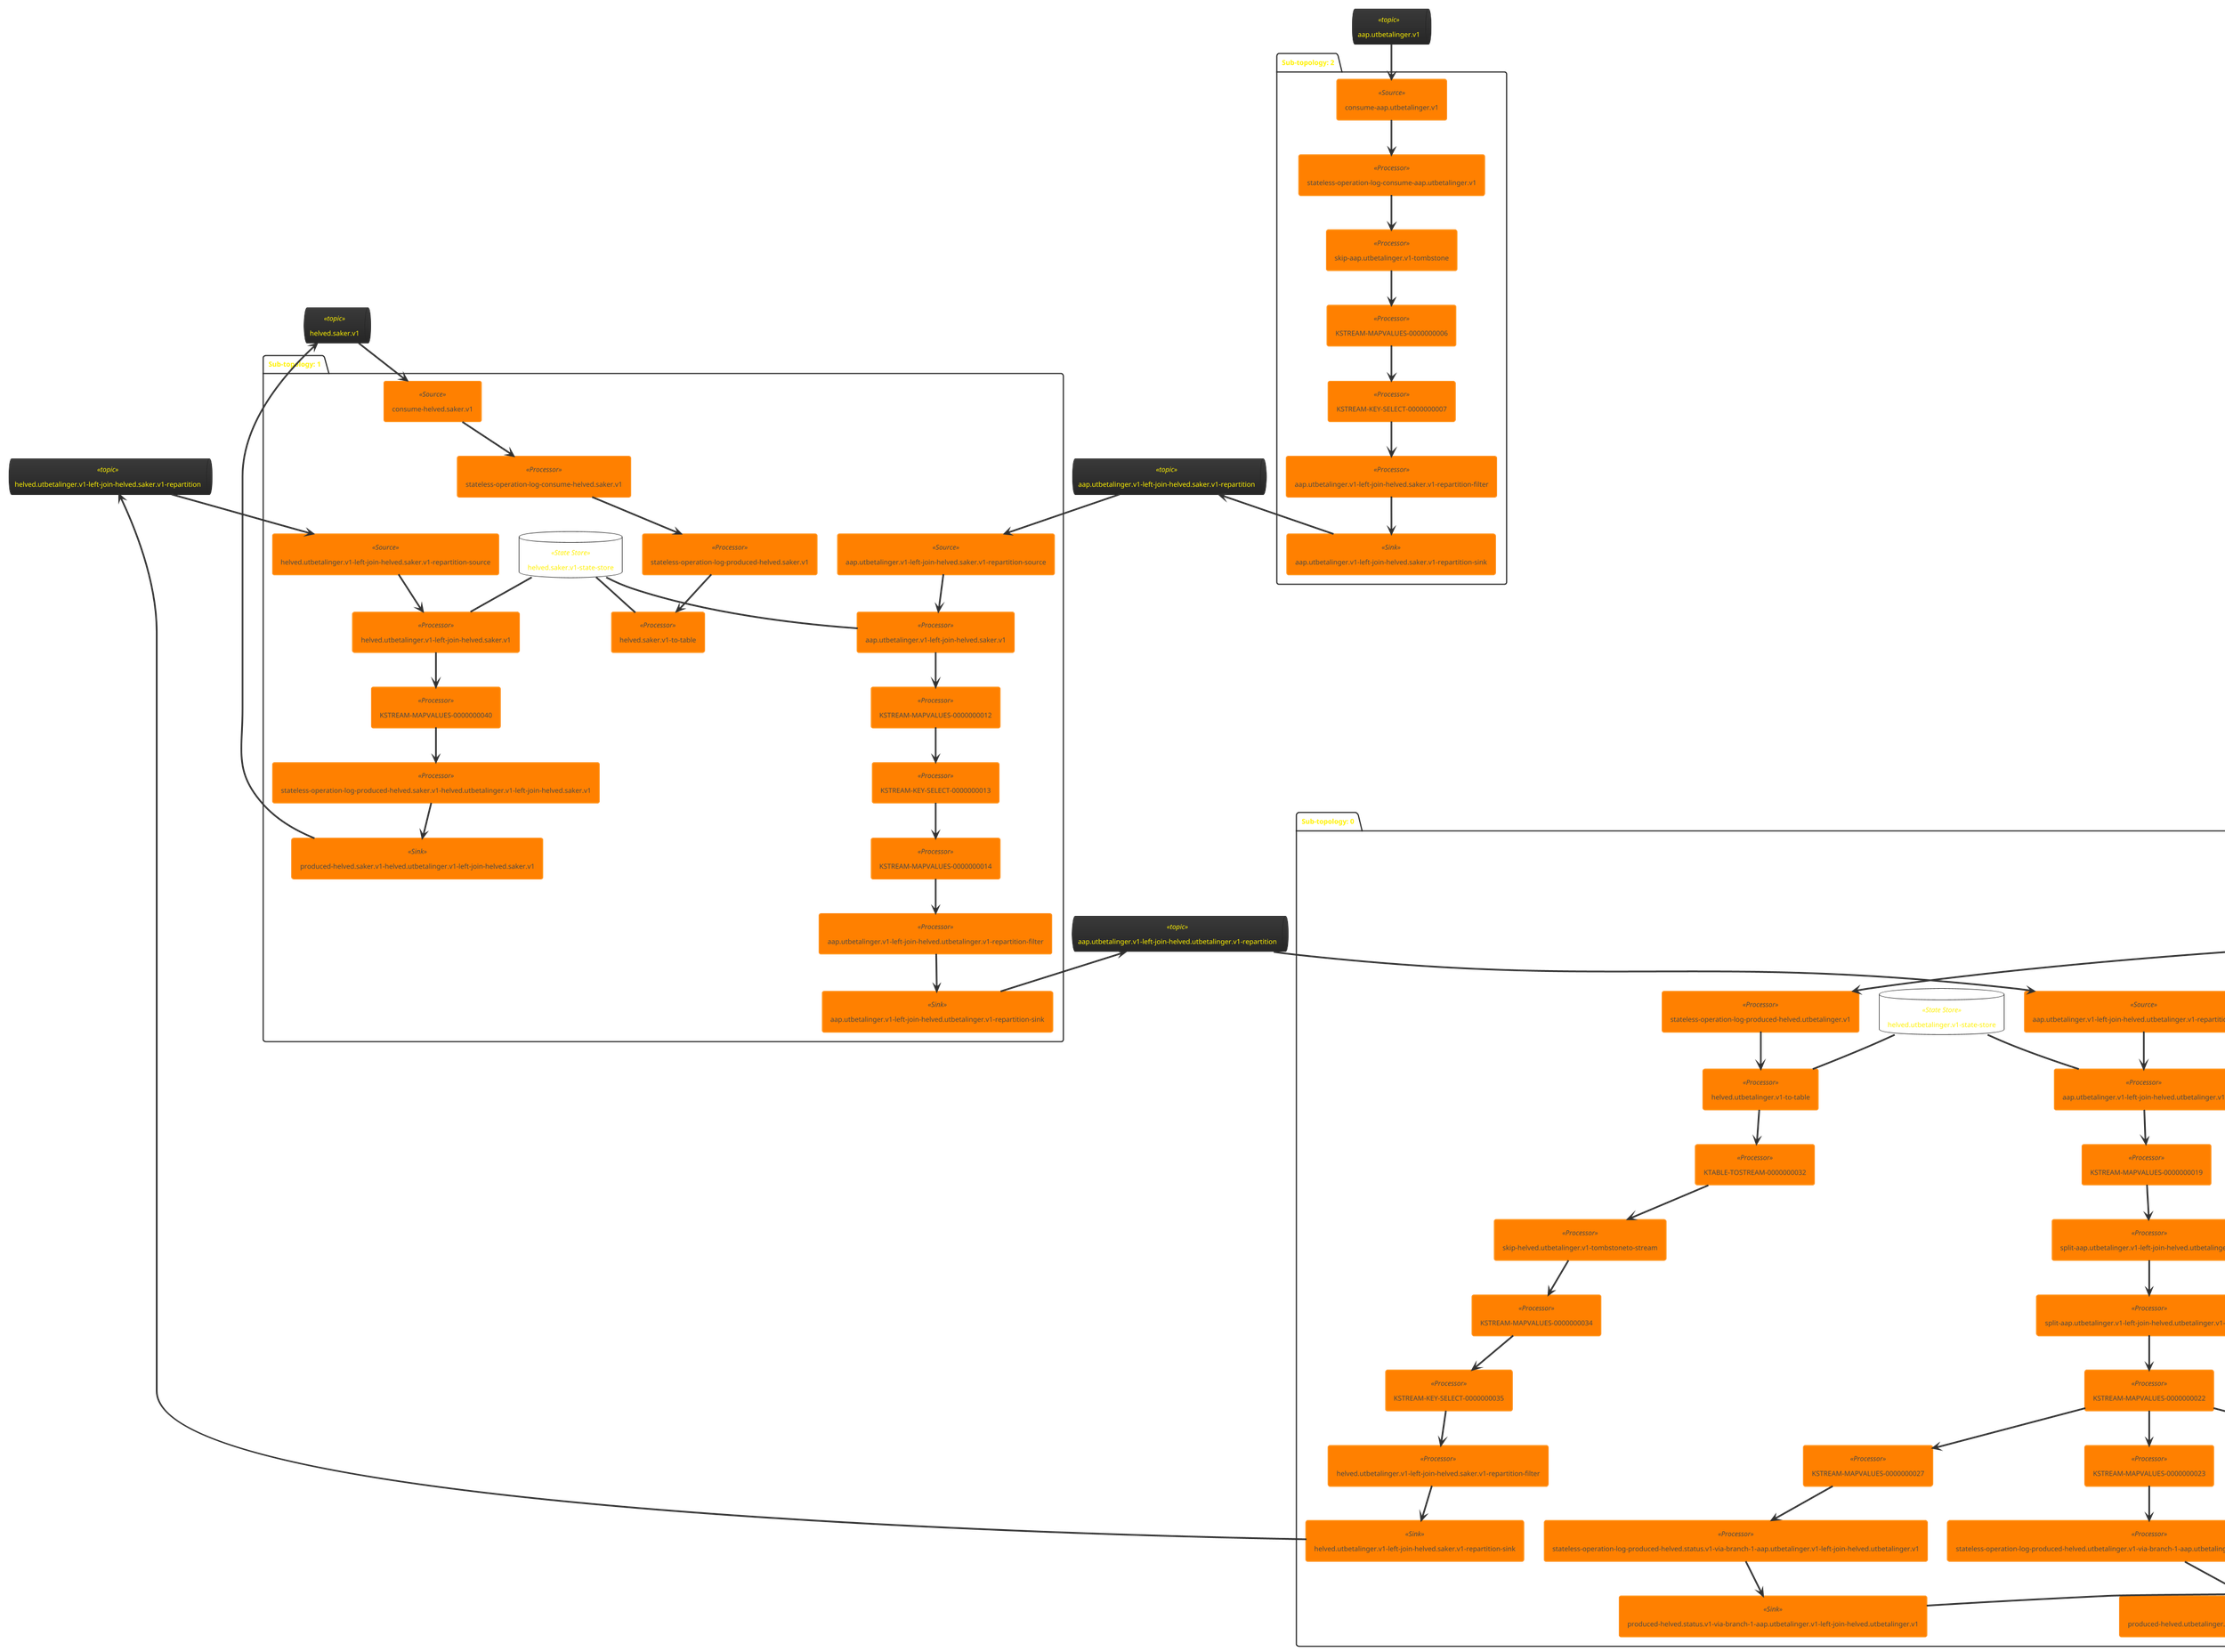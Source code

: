 @startuml
!theme black-knight
queue "helved.utbetalinger.v1-left-join-helved.saker.v1-repartition" <<topic>> as helved_utbetalinger_v1_left_join_helved_saker_v1_repartition
queue "helved.oppdrag.v1" <<topic>> as helved_oppdrag_v1
queue "helved.status.v1" <<topic>> as helved_status_v1
queue "helved.utbetalinger.v1" <<topic>> as helved_utbetalinger_v1
queue "aap.utbetalinger.v1-left-join-helved.utbetalinger.v1-repartition" <<topic>> as aap_utbetalinger_v1_left_join_helved_utbetalinger_v1_repartition
queue "helved.saker.v1" <<topic>> as helved_saker_v1
queue "aap.utbetalinger.v1-left-join-helved.saker.v1-repartition" <<topic>> as aap_utbetalinger_v1_left_join_helved_saker_v1_repartition
queue "aap.utbetalinger.v1" <<topic>> as aap_utbetalinger_v1
package "Sub-topology: 0" {
	database "helved.utbetalinger.v1-state-store" <<State Store>> as helved_utbetalinger_v1_state_store
	agent "aap.utbetalinger.v1-left-join-helved.utbetalinger.v1-repartition-source" <<Source>> as aap_utbetalinger_v1_left_join_helved_utbetalinger_v1_repartition_source
	agent "aap.utbetalinger.v1-left-join-helved.utbetalinger.v1" <<Processor>> as aap_utbetalinger_v1_left_join_helved_utbetalinger_v1
	agent "KSTREAM-MAPVALUES-0000000019" <<Processor>> as KSTREAM_MAPVALUES_0000000019
	agent "split-aap.utbetalinger.v1-left-join-helved.utbetalinger.v1" <<Processor>> as split_aap_utbetalinger_v1_left_join_helved_utbetalinger_v1
	agent "split-aap.utbetalinger.v1-left-join-helved.utbetalinger.v1-branch-1" <<Processor>> as split_aap_utbetalinger_v1_left_join_helved_utbetalinger_v1_branch_1
	agent "KSTREAM-MAPVALUES-0000000022" <<Processor>> as KSTREAM_MAPVALUES_0000000022
	agent "consume-helved.utbetalinger.v1" <<Source>> as consume_helved_utbetalinger_v1
	agent "stateless-operation-log-consume-helved.utbetalinger.v1" <<Processor>> as stateless_operation_log_consume_helved_utbetalinger_v1
	agent "stateless-operation-log-produced-helved.utbetalinger.v1" <<Processor>> as stateless_operation_log_produced_helved_utbetalinger_v1
	agent "helved.utbetalinger.v1-to-table" <<Processor>> as helved_utbetalinger_v1_to_table
	agent "KTABLE-TOSTREAM-0000000032" <<Processor>> as KTABLE_TOSTREAM_0000000032
	agent "skip-helved.utbetalinger.v1-tombstoneto-stream" <<Processor>> as skip_helved_utbetalinger_v1_tombstoneto_stream
	agent "KSTREAM-MAPVALUES-0000000034" <<Processor>> as KSTREAM_MAPVALUES_0000000034
	agent "split-aap.utbetalinger.v1-left-join-helved.utbetalinger.v1-branch-default" <<Processor>> as split_aap_utbetalinger_v1_left_join_helved_utbetalinger_v1_branch_default
	agent "KSTREAM-KEY-SELECT-0000000035" <<Processor>> as KSTREAM_KEY_SELECT_0000000035
	agent "KSTREAM-MAPVALUES-0000000023" <<Processor>> as KSTREAM_MAPVALUES_0000000023
	agent "KSTREAM-MAPVALUES-0000000025" <<Processor>> as KSTREAM_MAPVALUES_0000000025
	agent "KSTREAM-MAPVALUES-0000000027" <<Processor>> as KSTREAM_MAPVALUES_0000000027
	agent "KSTREAM-MAPVALUES-0000000030" <<Processor>> as KSTREAM_MAPVALUES_0000000030
	agent "helved.utbetalinger.v1-left-join-helved.saker.v1-repartition-filter" <<Processor>> as helved_utbetalinger_v1_left_join_helved_saker_v1_repartition_filter
	agent "stateless-operation-log-produced-helved.oppdrag.v1-via-branch-1-aap.utbetalinger.v1-left-join-helved.utbetalinger.v1" <<Processor>> as stateless_operation_log_produced_helved_oppdrag_v1_via_branch_1_aap_utbetalinger_v1_left_join_helved_utbetalinger_v1
	agent "stateless-operation-log-produced-helved.status.v1-via-branch-1-aap.utbetalinger.v1-left-join-helved.utbetalinger.v1" <<Processor>> as stateless_operation_log_produced_helved_status_v1_via_branch_1_aap_utbetalinger_v1_left_join_helved_utbetalinger_v1
	agent "stateless-operation-log-produced-helved.status.v1-via-branch-default-aap.utbetalinger.v1-left-join-helved.utbetalinger.v1" <<Processor>> as stateless_operation_log_produced_helved_status_v1_via_branch_default_aap_utbetalinger_v1_left_join_helved_utbetalinger_v1
	agent "stateless-operation-log-produced-helved.utbetalinger.v1-via-branch-1-aap.utbetalinger.v1-left-join-helved.utbetalinger.v1" <<Processor>> as stateless_operation_log_produced_helved_utbetalinger_v1_via_branch_1_aap_utbetalinger_v1_left_join_helved_utbetalinger_v1
	agent "helved.utbetalinger.v1-left-join-helved.saker.v1-repartition-sink" <<Sink>> as helved_utbetalinger_v1_left_join_helved_saker_v1_repartition_sink
	agent "produced-helved.oppdrag.v1-via-branch-1-aap.utbetalinger.v1-left-join-helved.utbetalinger.v1" <<Sink>> as produced_helved_oppdrag_v1_via_branch_1_aap_utbetalinger_v1_left_join_helved_utbetalinger_v1
	agent "produced-helved.status.v1-via-branch-1-aap.utbetalinger.v1-left-join-helved.utbetalinger.v1" <<Sink>> as produced_helved_status_v1_via_branch_1_aap_utbetalinger_v1_left_join_helved_utbetalinger_v1
	agent "produced-helved.status.v1-via-branch-default-aap.utbetalinger.v1-left-join-helved.utbetalinger.v1" <<Sink>> as produced_helved_status_v1_via_branch_default_aap_utbetalinger_v1_left_join_helved_utbetalinger_v1
	agent "produced-helved.utbetalinger.v1-via-branch-1-aap.utbetalinger.v1-left-join-helved.utbetalinger.v1" <<Sink>> as produced_helved_utbetalinger_v1_via_branch_1_aap_utbetalinger_v1_left_join_helved_utbetalinger_v1
	aap_utbetalinger_v1_left_join_helved_utbetalinger_v1_repartition --> aap_utbetalinger_v1_left_join_helved_utbetalinger_v1_repartition_source
	helved_utbetalinger_v1_state_store -- aap_utbetalinger_v1_left_join_helved_utbetalinger_v1
	helved_utbetalinger_v1 --> consume_helved_utbetalinger_v1
	helved_utbetalinger_v1_state_store -- helved_utbetalinger_v1_to_table
	helved_utbetalinger_v1_left_join_helved_saker_v1_repartition <-- helved_utbetalinger_v1_left_join_helved_saker_v1_repartition_sink
	helved_oppdrag_v1 <-- produced_helved_oppdrag_v1_via_branch_1_aap_utbetalinger_v1_left_join_helved_utbetalinger_v1
	helved_status_v1 <-- produced_helved_status_v1_via_branch_1_aap_utbetalinger_v1_left_join_helved_utbetalinger_v1
	helved_status_v1 <-- produced_helved_status_v1_via_branch_default_aap_utbetalinger_v1_left_join_helved_utbetalinger_v1
	helved_utbetalinger_v1 <-- produced_helved_utbetalinger_v1_via_branch_1_aap_utbetalinger_v1_left_join_helved_utbetalinger_v1
	aap_utbetalinger_v1_left_join_helved_utbetalinger_v1_repartition_source --> aap_utbetalinger_v1_left_join_helved_utbetalinger_v1
	aap_utbetalinger_v1_left_join_helved_utbetalinger_v1 --> KSTREAM_MAPVALUES_0000000019
	KSTREAM_MAPVALUES_0000000019 --> split_aap_utbetalinger_v1_left_join_helved_utbetalinger_v1
	split_aap_utbetalinger_v1_left_join_helved_utbetalinger_v1 --> split_aap_utbetalinger_v1_left_join_helved_utbetalinger_v1_branch_1
	split_aap_utbetalinger_v1_left_join_helved_utbetalinger_v1 --> split_aap_utbetalinger_v1_left_join_helved_utbetalinger_v1_branch_default
	split_aap_utbetalinger_v1_left_join_helved_utbetalinger_v1_branch_1 --> KSTREAM_MAPVALUES_0000000022
	KSTREAM_MAPVALUES_0000000022 --> KSTREAM_MAPVALUES_0000000023
	KSTREAM_MAPVALUES_0000000022 --> KSTREAM_MAPVALUES_0000000025
	KSTREAM_MAPVALUES_0000000022 --> KSTREAM_MAPVALUES_0000000027
	consume_helved_utbetalinger_v1 --> stateless_operation_log_consume_helved_utbetalinger_v1
	stateless_operation_log_consume_helved_utbetalinger_v1 --> stateless_operation_log_produced_helved_utbetalinger_v1
	stateless_operation_log_produced_helved_utbetalinger_v1 --> helved_utbetalinger_v1_to_table
	helved_utbetalinger_v1_to_table --> KTABLE_TOSTREAM_0000000032
	KTABLE_TOSTREAM_0000000032 --> skip_helved_utbetalinger_v1_tombstoneto_stream
	skip_helved_utbetalinger_v1_tombstoneto_stream --> KSTREAM_MAPVALUES_0000000034
	KSTREAM_MAPVALUES_0000000034 --> KSTREAM_KEY_SELECT_0000000035
	split_aap_utbetalinger_v1_left_join_helved_utbetalinger_v1_branch_default --> KSTREAM_MAPVALUES_0000000030
	KSTREAM_KEY_SELECT_0000000035 --> helved_utbetalinger_v1_left_join_helved_saker_v1_repartition_filter
	KSTREAM_MAPVALUES_0000000023 --> stateless_operation_log_produced_helved_utbetalinger_v1_via_branch_1_aap_utbetalinger_v1_left_join_helved_utbetalinger_v1
	KSTREAM_MAPVALUES_0000000025 --> stateless_operation_log_produced_helved_oppdrag_v1_via_branch_1_aap_utbetalinger_v1_left_join_helved_utbetalinger_v1
	KSTREAM_MAPVALUES_0000000027 --> stateless_operation_log_produced_helved_status_v1_via_branch_1_aap_utbetalinger_v1_left_join_helved_utbetalinger_v1
	KSTREAM_MAPVALUES_0000000030 --> stateless_operation_log_produced_helved_status_v1_via_branch_default_aap_utbetalinger_v1_left_join_helved_utbetalinger_v1
	helved_utbetalinger_v1_left_join_helved_saker_v1_repartition_filter --> helved_utbetalinger_v1_left_join_helved_saker_v1_repartition_sink
	stateless_operation_log_produced_helved_oppdrag_v1_via_branch_1_aap_utbetalinger_v1_left_join_helved_utbetalinger_v1 --> produced_helved_oppdrag_v1_via_branch_1_aap_utbetalinger_v1_left_join_helved_utbetalinger_v1
	stateless_operation_log_produced_helved_status_v1_via_branch_1_aap_utbetalinger_v1_left_join_helved_utbetalinger_v1 --> produced_helved_status_v1_via_branch_1_aap_utbetalinger_v1_left_join_helved_utbetalinger_v1
	stateless_operation_log_produced_helved_status_v1_via_branch_default_aap_utbetalinger_v1_left_join_helved_utbetalinger_v1 --> produced_helved_status_v1_via_branch_default_aap_utbetalinger_v1_left_join_helved_utbetalinger_v1
	stateless_operation_log_produced_helved_utbetalinger_v1_via_branch_1_aap_utbetalinger_v1_left_join_helved_utbetalinger_v1 --> produced_helved_utbetalinger_v1_via_branch_1_aap_utbetalinger_v1_left_join_helved_utbetalinger_v1
}
package "Sub-topology: 1" {
	database "helved.saker.v1-state-store" <<State Store>> as helved_saker_v1_state_store
	agent "aap.utbetalinger.v1-left-join-helved.saker.v1-repartition-source" <<Source>> as aap_utbetalinger_v1_left_join_helved_saker_v1_repartition_source
	agent "aap.utbetalinger.v1-left-join-helved.saker.v1" <<Processor>> as aap_utbetalinger_v1_left_join_helved_saker_v1
	agent "KSTREAM-MAPVALUES-0000000012" <<Processor>> as KSTREAM_MAPVALUES_0000000012
	agent "helved.utbetalinger.v1-left-join-helved.saker.v1-repartition-source" <<Source>> as helved_utbetalinger_v1_left_join_helved_saker_v1_repartition_source
	agent "KSTREAM-KEY-SELECT-0000000013" <<Processor>> as KSTREAM_KEY_SELECT_0000000013
	agent "consume-helved.saker.v1" <<Source>> as consume_helved_saker_v1
	agent "helved.utbetalinger.v1-left-join-helved.saker.v1" <<Processor>> as helved_utbetalinger_v1_left_join_helved_saker_v1
	agent "KSTREAM-MAPVALUES-0000000014" <<Processor>> as KSTREAM_MAPVALUES_0000000014
	agent "KSTREAM-MAPVALUES-0000000040" <<Processor>> as KSTREAM_MAPVALUES_0000000040
	agent "stateless-operation-log-consume-helved.saker.v1" <<Processor>> as stateless_operation_log_consume_helved_saker_v1
	agent "aap.utbetalinger.v1-left-join-helved.utbetalinger.v1-repartition-filter" <<Processor>> as aap_utbetalinger_v1_left_join_helved_utbetalinger_v1_repartition_filter
	agent "stateless-operation-log-produced-helved.saker.v1" <<Processor>> as stateless_operation_log_produced_helved_saker_v1
	agent "stateless-operation-log-produced-helved.saker.v1-helved.utbetalinger.v1-left-join-helved.saker.v1" <<Processor>> as stateless_operation_log_produced_helved_saker_v1_helved_utbetalinger_v1_left_join_helved_saker_v1
	agent "aap.utbetalinger.v1-left-join-helved.utbetalinger.v1-repartition-sink" <<Sink>> as aap_utbetalinger_v1_left_join_helved_utbetalinger_v1_repartition_sink
	agent "helved.saker.v1-to-table" <<Processor>> as helved_saker_v1_to_table
	agent "produced-helved.saker.v1-helved.utbetalinger.v1-left-join-helved.saker.v1" <<Sink>> as produced_helved_saker_v1_helved_utbetalinger_v1_left_join_helved_saker_v1
	aap_utbetalinger_v1_left_join_helved_saker_v1_repartition --> aap_utbetalinger_v1_left_join_helved_saker_v1_repartition_source
	helved_saker_v1_state_store -- aap_utbetalinger_v1_left_join_helved_saker_v1
	helved_utbetalinger_v1_left_join_helved_saker_v1_repartition --> helved_utbetalinger_v1_left_join_helved_saker_v1_repartition_source
	helved_saker_v1 --> consume_helved_saker_v1
	helved_saker_v1_state_store -- helved_utbetalinger_v1_left_join_helved_saker_v1
	aap_utbetalinger_v1_left_join_helved_utbetalinger_v1_repartition <-- aap_utbetalinger_v1_left_join_helved_utbetalinger_v1_repartition_sink
	helved_saker_v1_state_store -- helved_saker_v1_to_table
	helved_saker_v1 <-- produced_helved_saker_v1_helved_utbetalinger_v1_left_join_helved_saker_v1
	aap_utbetalinger_v1_left_join_helved_saker_v1_repartition_source --> aap_utbetalinger_v1_left_join_helved_saker_v1
	aap_utbetalinger_v1_left_join_helved_saker_v1 --> KSTREAM_MAPVALUES_0000000012
	KSTREAM_MAPVALUES_0000000012 --> KSTREAM_KEY_SELECT_0000000013
	helved_utbetalinger_v1_left_join_helved_saker_v1_repartition_source --> helved_utbetalinger_v1_left_join_helved_saker_v1
	KSTREAM_KEY_SELECT_0000000013 --> KSTREAM_MAPVALUES_0000000014
	consume_helved_saker_v1 --> stateless_operation_log_consume_helved_saker_v1
	helved_utbetalinger_v1_left_join_helved_saker_v1 --> KSTREAM_MAPVALUES_0000000040
	KSTREAM_MAPVALUES_0000000014 --> aap_utbetalinger_v1_left_join_helved_utbetalinger_v1_repartition_filter
	KSTREAM_MAPVALUES_0000000040 --> stateless_operation_log_produced_helved_saker_v1_helved_utbetalinger_v1_left_join_helved_saker_v1
	stateless_operation_log_consume_helved_saker_v1 --> stateless_operation_log_produced_helved_saker_v1
	aap_utbetalinger_v1_left_join_helved_utbetalinger_v1_repartition_filter --> aap_utbetalinger_v1_left_join_helved_utbetalinger_v1_repartition_sink
	stateless_operation_log_produced_helved_saker_v1 --> helved_saker_v1_to_table
	stateless_operation_log_produced_helved_saker_v1_helved_utbetalinger_v1_left_join_helved_saker_v1 --> produced_helved_saker_v1_helved_utbetalinger_v1_left_join_helved_saker_v1
}
package "Sub-topology: 2" {
	agent "consume-aap.utbetalinger.v1" <<Source>> as consume_aap_utbetalinger_v1
	agent "stateless-operation-log-consume-aap.utbetalinger.v1" <<Processor>> as stateless_operation_log_consume_aap_utbetalinger_v1
	agent "skip-aap.utbetalinger.v1-tombstone" <<Processor>> as skip_aap_utbetalinger_v1_tombstone
	agent "KSTREAM-MAPVALUES-0000000006" <<Processor>> as KSTREAM_MAPVALUES_0000000006
	agent "KSTREAM-KEY-SELECT-0000000007" <<Processor>> as KSTREAM_KEY_SELECT_0000000007
	agent "aap.utbetalinger.v1-left-join-helved.saker.v1-repartition-filter" <<Processor>> as aap_utbetalinger_v1_left_join_helved_saker_v1_repartition_filter
	agent "aap.utbetalinger.v1-left-join-helved.saker.v1-repartition-sink" <<Sink>> as aap_utbetalinger_v1_left_join_helved_saker_v1_repartition_sink
	aap_utbetalinger_v1 --> consume_aap_utbetalinger_v1
	aap_utbetalinger_v1_left_join_helved_saker_v1_repartition <-- aap_utbetalinger_v1_left_join_helved_saker_v1_repartition_sink
	consume_aap_utbetalinger_v1 --> stateless_operation_log_consume_aap_utbetalinger_v1
	stateless_operation_log_consume_aap_utbetalinger_v1 --> skip_aap_utbetalinger_v1_tombstone
	skip_aap_utbetalinger_v1_tombstone --> KSTREAM_MAPVALUES_0000000006
	KSTREAM_MAPVALUES_0000000006 --> KSTREAM_KEY_SELECT_0000000007
	KSTREAM_KEY_SELECT_0000000007 --> aap_utbetalinger_v1_left_join_helved_saker_v1_repartition_filter
	aap_utbetalinger_v1_left_join_helved_saker_v1_repartition_filter --> aap_utbetalinger_v1_left_join_helved_saker_v1_repartition_sink
}
@enduml